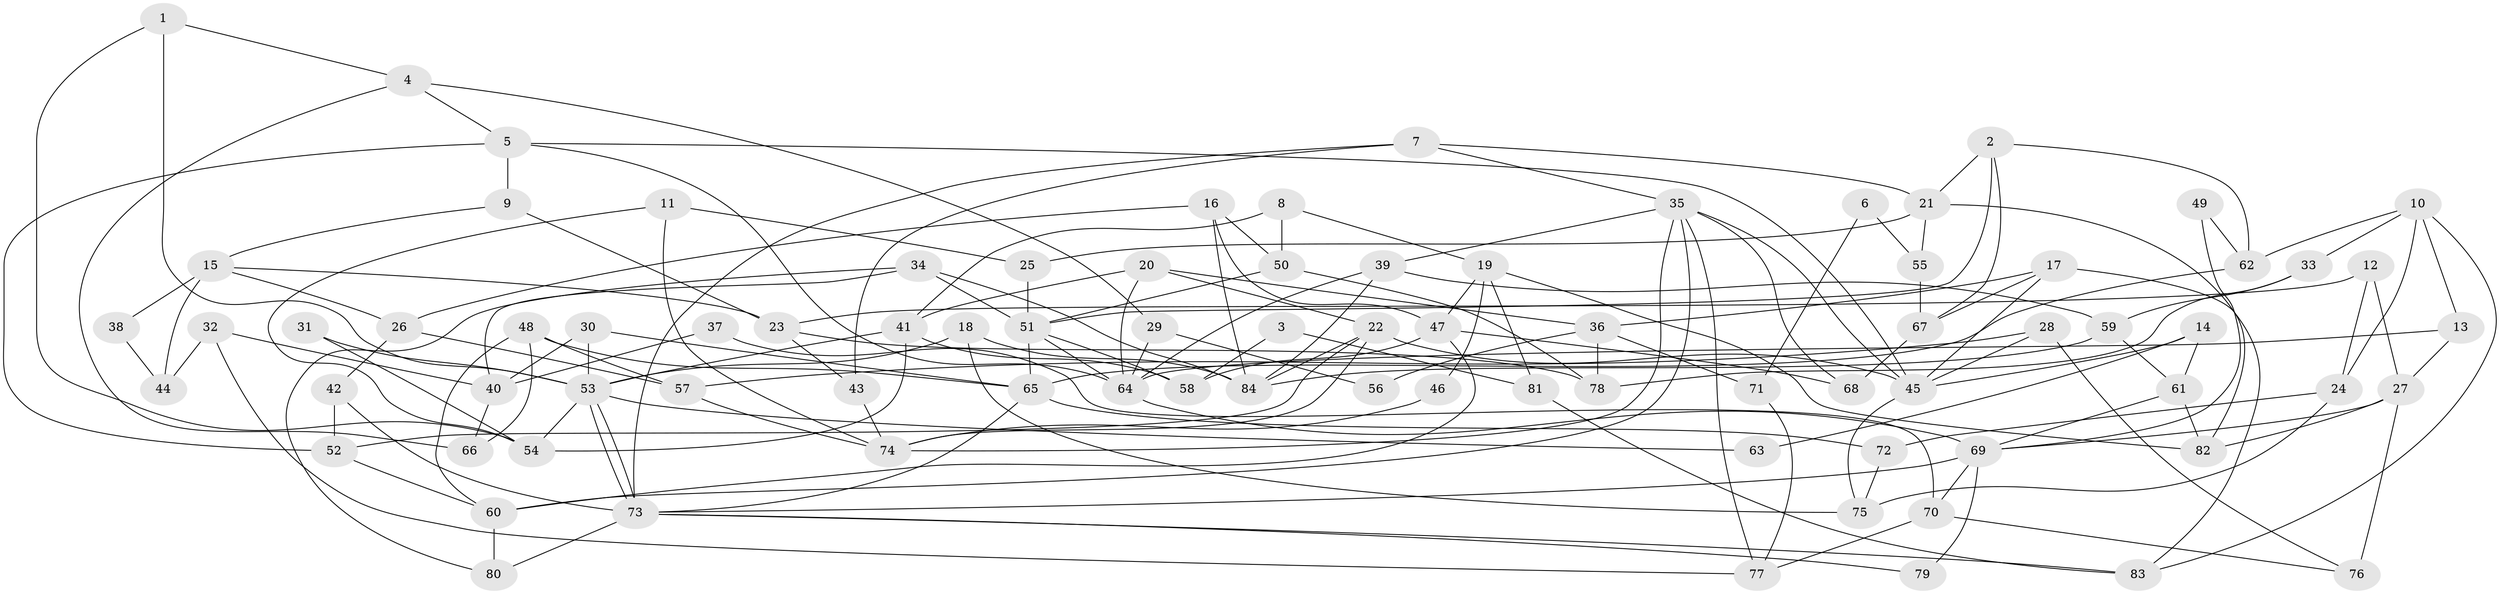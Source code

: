 // coarse degree distribution, {10: 0.07142857142857142, 4: 0.19047619047619047, 8: 0.047619047619047616, 7: 0.023809523809523808, 11: 0.047619047619047616, 3: 0.23809523809523808, 6: 0.09523809523809523, 5: 0.07142857142857142, 9: 0.047619047619047616, 2: 0.14285714285714285, 14: 0.023809523809523808}
// Generated by graph-tools (version 1.1) at 2025/51/03/04/25 22:51:14]
// undirected, 84 vertices, 168 edges
graph export_dot {
  node [color=gray90,style=filled];
  1;
  2;
  3;
  4;
  5;
  6;
  7;
  8;
  9;
  10;
  11;
  12;
  13;
  14;
  15;
  16;
  17;
  18;
  19;
  20;
  21;
  22;
  23;
  24;
  25;
  26;
  27;
  28;
  29;
  30;
  31;
  32;
  33;
  34;
  35;
  36;
  37;
  38;
  39;
  40;
  41;
  42;
  43;
  44;
  45;
  46;
  47;
  48;
  49;
  50;
  51;
  52;
  53;
  54;
  55;
  56;
  57;
  58;
  59;
  60;
  61;
  62;
  63;
  64;
  65;
  66;
  67;
  68;
  69;
  70;
  71;
  72;
  73;
  74;
  75;
  76;
  77;
  78;
  79;
  80;
  81;
  82;
  83;
  84;
  1 -- 54;
  1 -- 53;
  1 -- 4;
  2 -- 51;
  2 -- 62;
  2 -- 21;
  2 -- 67;
  3 -- 58;
  3 -- 81;
  4 -- 66;
  4 -- 5;
  4 -- 29;
  5 -- 52;
  5 -- 9;
  5 -- 45;
  5 -- 64;
  6 -- 55;
  6 -- 71;
  7 -- 35;
  7 -- 21;
  7 -- 43;
  7 -- 73;
  8 -- 41;
  8 -- 19;
  8 -- 50;
  9 -- 23;
  9 -- 15;
  10 -- 83;
  10 -- 24;
  10 -- 13;
  10 -- 33;
  10 -- 62;
  11 -- 74;
  11 -- 25;
  11 -- 54;
  12 -- 27;
  12 -- 23;
  12 -- 24;
  13 -- 64;
  13 -- 27;
  14 -- 45;
  14 -- 61;
  14 -- 63;
  15 -- 23;
  15 -- 26;
  15 -- 38;
  15 -- 44;
  16 -- 84;
  16 -- 47;
  16 -- 26;
  16 -- 50;
  17 -- 36;
  17 -- 45;
  17 -- 67;
  17 -- 83;
  18 -- 84;
  18 -- 75;
  18 -- 53;
  19 -- 82;
  19 -- 47;
  19 -- 46;
  19 -- 81;
  20 -- 22;
  20 -- 41;
  20 -- 36;
  20 -- 64;
  21 -- 82;
  21 -- 25;
  21 -- 55;
  22 -- 74;
  22 -- 45;
  22 -- 52;
  22 -- 84;
  23 -- 78;
  23 -- 43;
  24 -- 72;
  24 -- 75;
  25 -- 51;
  26 -- 42;
  26 -- 57;
  27 -- 69;
  27 -- 76;
  27 -- 82;
  28 -- 57;
  28 -- 45;
  28 -- 76;
  29 -- 64;
  29 -- 56;
  30 -- 53;
  30 -- 65;
  30 -- 40;
  31 -- 54;
  31 -- 53;
  32 -- 40;
  32 -- 77;
  32 -- 44;
  33 -- 59;
  33 -- 78;
  34 -- 51;
  34 -- 80;
  34 -- 40;
  34 -- 84;
  35 -- 60;
  35 -- 39;
  35 -- 45;
  35 -- 68;
  35 -- 74;
  35 -- 77;
  36 -- 78;
  36 -- 56;
  36 -- 71;
  37 -- 70;
  37 -- 40;
  38 -- 44;
  39 -- 84;
  39 -- 64;
  39 -- 59;
  40 -- 66;
  41 -- 54;
  41 -- 53;
  41 -- 58;
  42 -- 73;
  42 -- 52;
  43 -- 74;
  45 -- 75;
  46 -- 74;
  47 -- 58;
  47 -- 68;
  47 -- 60;
  48 -- 60;
  48 -- 65;
  48 -- 57;
  48 -- 66;
  49 -- 69;
  49 -- 62;
  50 -- 51;
  50 -- 78;
  51 -- 64;
  51 -- 58;
  51 -- 65;
  52 -- 60;
  53 -- 73;
  53 -- 73;
  53 -- 54;
  53 -- 63;
  55 -- 67;
  57 -- 74;
  59 -- 84;
  59 -- 61;
  60 -- 80;
  61 -- 69;
  61 -- 82;
  62 -- 65;
  64 -- 69;
  65 -- 73;
  65 -- 72;
  67 -- 68;
  69 -- 73;
  69 -- 70;
  69 -- 79;
  70 -- 76;
  70 -- 77;
  71 -- 77;
  72 -- 75;
  73 -- 79;
  73 -- 80;
  73 -- 83;
  81 -- 83;
}
